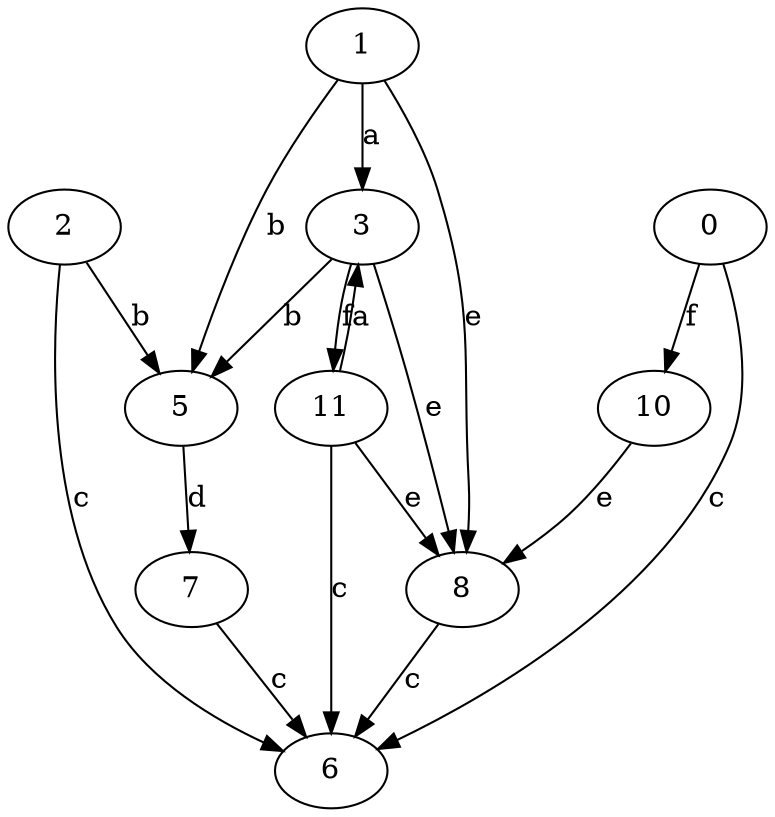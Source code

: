 strict digraph  {
2;
3;
5;
6;
7;
0;
8;
10;
11;
1;
2 -> 5  [label=b];
2 -> 6  [label=c];
3 -> 5  [label=b];
3 -> 8  [label=e];
3 -> 11  [label=f];
5 -> 7  [label=d];
7 -> 6  [label=c];
0 -> 6  [label=c];
0 -> 10  [label=f];
8 -> 6  [label=c];
10 -> 8  [label=e];
11 -> 3  [label=a];
11 -> 6  [label=c];
11 -> 8  [label=e];
1 -> 3  [label=a];
1 -> 5  [label=b];
1 -> 8  [label=e];
}
